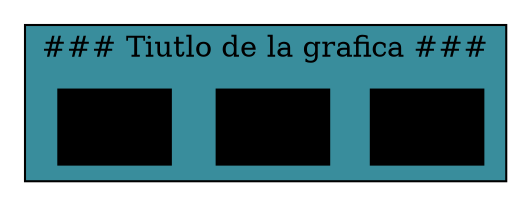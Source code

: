digraph D{
    node[shape = box fillcolor = "FFEDBB" style = filled]
    
    subgraph cluster_p{
        label = "### Tiutlo de la grafica ###"
        bgcolor = "#398D9C"
        edge[dir = "both"]

        raiz[label = "1,1"]
        C1[label = "2,1", group=2];
        C2[label = "3,1", group=3];

    }




}